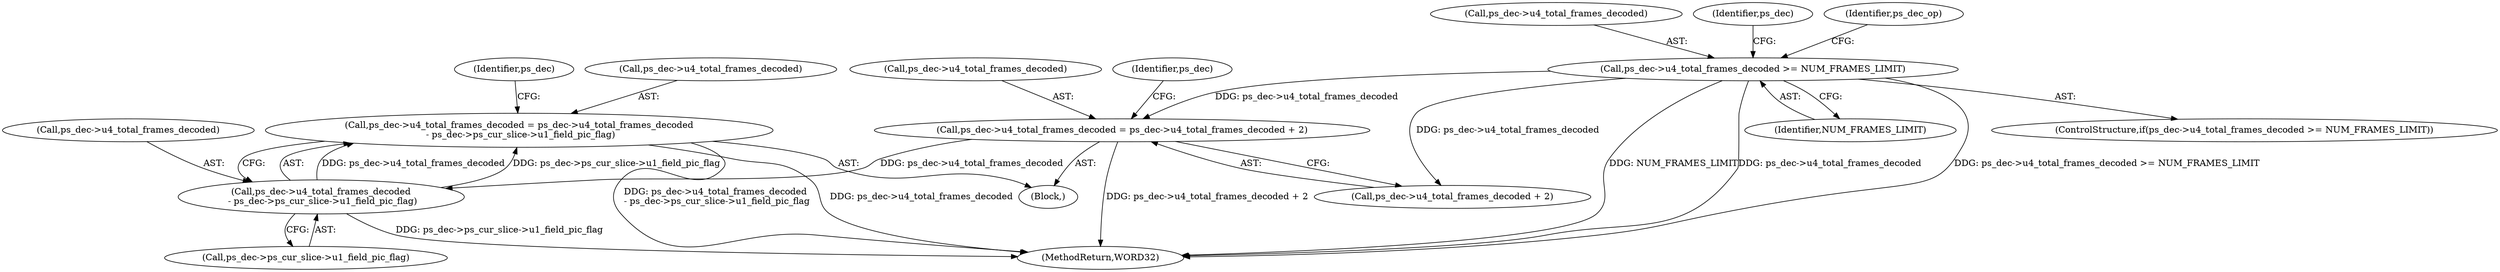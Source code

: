 digraph "0_Android_7554755536019e439433c515eeb44e701fb3bfb2@integer" {
"1001960" [label="(Call,ps_dec->u4_total_frames_decoded = ps_dec->u4_total_frames_decoded\n - ps_dec->ps_cur_slice->u1_field_pic_flag)"];
"1001964" [label="(Call,ps_dec->u4_total_frames_decoded\n - ps_dec->ps_cur_slice->u1_field_pic_flag)"];
"1001951" [label="(Call,ps_dec->u4_total_frames_decoded = ps_dec->u4_total_frames_decoded + 2)"];
"1000456" [label="(Call,ps_dec->u4_total_frames_decoded >= NUM_FRAMES_LIMIT)"];
"1000457" [label="(Call,ps_dec->u4_total_frames_decoded)"];
"1000471" [label="(Identifier,ps_dec)"];
"1001968" [label="(Call,ps_dec->ps_cur_slice->u1_field_pic_flag)"];
"1001955" [label="(Call,ps_dec->u4_total_frames_decoded + 2)"];
"1001952" [label="(Call,ps_dec->u4_total_frames_decoded)"];
"1000464" [label="(Identifier,ps_dec_op)"];
"1000455" [label="(ControlStructure,if(ps_dec->u4_total_frames_decoded >= NUM_FRAMES_LIMIT))"];
"1001816" [label="(Block,)"];
"1001960" [label="(Call,ps_dec->u4_total_frames_decoded = ps_dec->u4_total_frames_decoded\n - ps_dec->ps_cur_slice->u1_field_pic_flag)"];
"1001976" [label="(Identifier,ps_dec)"];
"1001962" [label="(Identifier,ps_dec)"];
"1002142" [label="(MethodReturn,WORD32)"];
"1000460" [label="(Identifier,NUM_FRAMES_LIMIT)"];
"1001965" [label="(Call,ps_dec->u4_total_frames_decoded)"];
"1001951" [label="(Call,ps_dec->u4_total_frames_decoded = ps_dec->u4_total_frames_decoded + 2)"];
"1000456" [label="(Call,ps_dec->u4_total_frames_decoded >= NUM_FRAMES_LIMIT)"];
"1001961" [label="(Call,ps_dec->u4_total_frames_decoded)"];
"1001964" [label="(Call,ps_dec->u4_total_frames_decoded\n - ps_dec->ps_cur_slice->u1_field_pic_flag)"];
"1001960" -> "1001816"  [label="AST: "];
"1001960" -> "1001964"  [label="CFG: "];
"1001961" -> "1001960"  [label="AST: "];
"1001964" -> "1001960"  [label="AST: "];
"1001976" -> "1001960"  [label="CFG: "];
"1001960" -> "1002142"  [label="DDG: ps_dec->u4_total_frames_decoded\n - ps_dec->ps_cur_slice->u1_field_pic_flag"];
"1001960" -> "1002142"  [label="DDG: ps_dec->u4_total_frames_decoded"];
"1001964" -> "1001960"  [label="DDG: ps_dec->u4_total_frames_decoded"];
"1001964" -> "1001960"  [label="DDG: ps_dec->ps_cur_slice->u1_field_pic_flag"];
"1001964" -> "1001968"  [label="CFG: "];
"1001965" -> "1001964"  [label="AST: "];
"1001968" -> "1001964"  [label="AST: "];
"1001964" -> "1002142"  [label="DDG: ps_dec->ps_cur_slice->u1_field_pic_flag"];
"1001951" -> "1001964"  [label="DDG: ps_dec->u4_total_frames_decoded"];
"1001951" -> "1001816"  [label="AST: "];
"1001951" -> "1001955"  [label="CFG: "];
"1001952" -> "1001951"  [label="AST: "];
"1001955" -> "1001951"  [label="AST: "];
"1001962" -> "1001951"  [label="CFG: "];
"1001951" -> "1002142"  [label="DDG: ps_dec->u4_total_frames_decoded + 2"];
"1000456" -> "1001951"  [label="DDG: ps_dec->u4_total_frames_decoded"];
"1000456" -> "1000455"  [label="AST: "];
"1000456" -> "1000460"  [label="CFG: "];
"1000457" -> "1000456"  [label="AST: "];
"1000460" -> "1000456"  [label="AST: "];
"1000464" -> "1000456"  [label="CFG: "];
"1000471" -> "1000456"  [label="CFG: "];
"1000456" -> "1002142"  [label="DDG: NUM_FRAMES_LIMIT"];
"1000456" -> "1002142"  [label="DDG: ps_dec->u4_total_frames_decoded"];
"1000456" -> "1002142"  [label="DDG: ps_dec->u4_total_frames_decoded >= NUM_FRAMES_LIMIT"];
"1000456" -> "1001955"  [label="DDG: ps_dec->u4_total_frames_decoded"];
}
